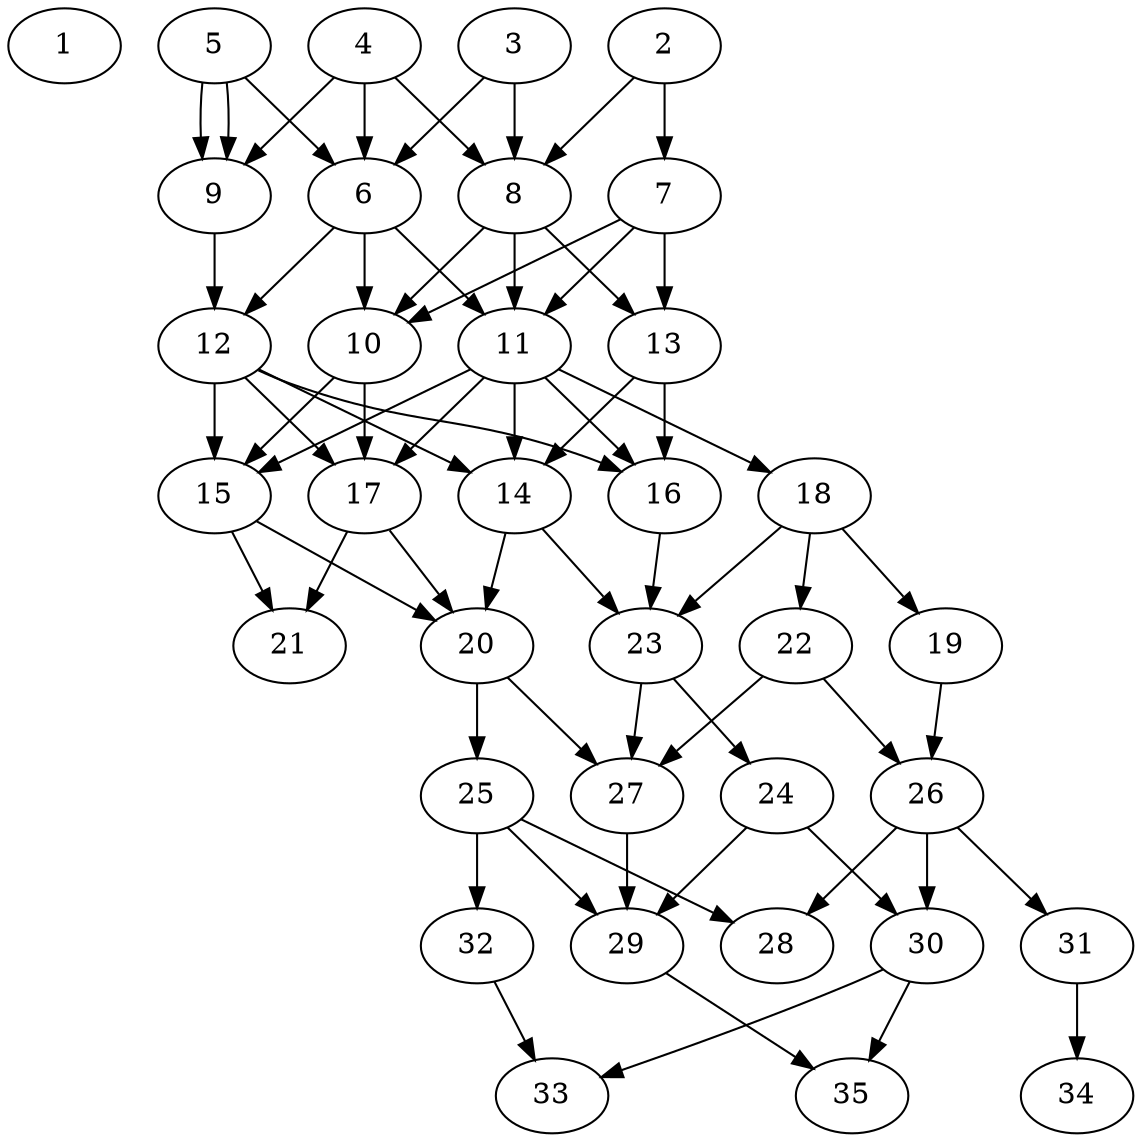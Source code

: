 // DAG automatically generated by daggen at Thu Oct  3 14:05:36 2019
// ./daggen --dot -n 35 --ccr 0.4 --fat 0.5 --regular 0.9 --density 0.7 --mindata 5242880 --maxdata 52428800 
digraph G {
  1 [size="120396800", alpha="0.11", expect_size="48158720"] 
  2 [size="103997440", alpha="0.11", expect_size="41598976"] 
  2 -> 7 [size ="41598976"]
  2 -> 8 [size ="41598976"]
  3 [size="76654080", alpha="0.20", expect_size="30661632"] 
  3 -> 6 [size ="30661632"]
  3 -> 8 [size ="30661632"]
  4 [size="31664640", alpha="0.07", expect_size="12665856"] 
  4 -> 6 [size ="12665856"]
  4 -> 8 [size ="12665856"]
  4 -> 9 [size ="12665856"]
  5 [size="83855360", alpha="0.12", expect_size="33542144"] 
  5 -> 6 [size ="33542144"]
  5 -> 9 [size ="33542144"]
  5 -> 9 [size ="33542144"]
  6 [size="123640320", alpha="0.07", expect_size="49456128"] 
  6 -> 10 [size ="49456128"]
  6 -> 11 [size ="49456128"]
  6 -> 12 [size ="49456128"]
  7 [size="121100800", alpha="0.03", expect_size="48440320"] 
  7 -> 10 [size ="48440320"]
  7 -> 11 [size ="48440320"]
  7 -> 13 [size ="48440320"]
  8 [size="53552640", alpha="0.02", expect_size="21421056"] 
  8 -> 10 [size ="21421056"]
  8 -> 11 [size ="21421056"]
  8 -> 13 [size ="21421056"]
  9 [size="104156160", alpha="0.13", expect_size="41662464"] 
  9 -> 12 [size ="41662464"]
  10 [size="92989440", alpha="0.04", expect_size="37195776"] 
  10 -> 15 [size ="37195776"]
  10 -> 17 [size ="37195776"]
  11 [size="36167680", alpha="0.02", expect_size="14467072"] 
  11 -> 14 [size ="14467072"]
  11 -> 15 [size ="14467072"]
  11 -> 16 [size ="14467072"]
  11 -> 17 [size ="14467072"]
  11 -> 18 [size ="14467072"]
  12 [size="101329920", alpha="0.19", expect_size="40531968"] 
  12 -> 14 [size ="40531968"]
  12 -> 15 [size ="40531968"]
  12 -> 16 [size ="40531968"]
  12 -> 17 [size ="40531968"]
  13 [size="48839680", alpha="0.02", expect_size="19535872"] 
  13 -> 14 [size ="19535872"]
  13 -> 16 [size ="19535872"]
  14 [size="46169600", alpha="0.07", expect_size="18467840"] 
  14 -> 20 [size ="18467840"]
  14 -> 23 [size ="18467840"]
  15 [size="88512000", alpha="0.17", expect_size="35404800"] 
  15 -> 20 [size ="35404800"]
  15 -> 21 [size ="35404800"]
  16 [size="42972160", alpha="0.08", expect_size="17188864"] 
  16 -> 23 [size ="17188864"]
  17 [size="86912000", alpha="0.01", expect_size="34764800"] 
  17 -> 20 [size ="34764800"]
  17 -> 21 [size ="34764800"]
  18 [size="103313920", alpha="0.05", expect_size="41325568"] 
  18 -> 19 [size ="41325568"]
  18 -> 22 [size ="41325568"]
  18 -> 23 [size ="41325568"]
  19 [size="117468160", alpha="0.11", expect_size="46987264"] 
  19 -> 26 [size ="46987264"]
  20 [size="76684800", alpha="0.19", expect_size="30673920"] 
  20 -> 25 [size ="30673920"]
  20 -> 27 [size ="30673920"]
  21 [size="101437440", alpha="0.04", expect_size="40574976"] 
  22 [size="110412800", alpha="0.06", expect_size="44165120"] 
  22 -> 26 [size ="44165120"]
  22 -> 27 [size ="44165120"]
  23 [size="102430720", alpha="0.18", expect_size="40972288"] 
  23 -> 24 [size ="40972288"]
  23 -> 27 [size ="40972288"]
  24 [size="112253440", alpha="0.13", expect_size="44901376"] 
  24 -> 29 [size ="44901376"]
  24 -> 30 [size ="44901376"]
  25 [size="33930240", alpha="0.20", expect_size="13572096"] 
  25 -> 28 [size ="13572096"]
  25 -> 29 [size ="13572096"]
  25 -> 32 [size ="13572096"]
  26 [size="17052160", alpha="0.06", expect_size="6820864"] 
  26 -> 28 [size ="6820864"]
  26 -> 30 [size ="6820864"]
  26 -> 31 [size ="6820864"]
  27 [size="66506240", alpha="0.10", expect_size="26602496"] 
  27 -> 29 [size ="26602496"]
  28 [size="70681600", alpha="0.01", expect_size="28272640"] 
  29 [size="101255680", alpha="0.07", expect_size="40502272"] 
  29 -> 35 [size ="40502272"]
  30 [size="49172480", alpha="0.07", expect_size="19668992"] 
  30 -> 33 [size ="19668992"]
  30 -> 35 [size ="19668992"]
  31 [size="41674240", alpha="0.11", expect_size="16669696"] 
  31 -> 34 [size ="16669696"]
  32 [size="68080640", alpha="0.10", expect_size="27232256"] 
  32 -> 33 [size ="27232256"]
  33 [size="101322240", alpha="0.15", expect_size="40528896"] 
  34 [size="86978560", alpha="0.05", expect_size="34791424"] 
  35 [size="43612160", alpha="0.08", expect_size="17444864"] 
}
